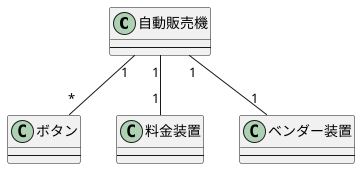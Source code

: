 @startuml クラス図
    class 自動販売機{
    ---
    }

    class ボタン{
    ---
    }

    class 料金装置{
    ---
    }

    class ベンダー装置{
    ---
    }

    自動販売機 "1"--"1" 料金装置
    自動販売機 "1"--"*" ボタン
    自動販売機 "1"--"1" ベンダー装置
@enduml